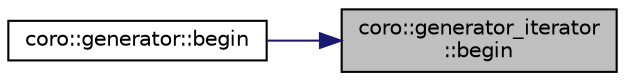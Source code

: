 digraph "coro::generator_iterator::begin"
{
 // LATEX_PDF_SIZE
  edge [fontname="Helvetica",fontsize="10",labelfontname="Helvetica",labelfontsize="10"];
  node [fontname="Helvetica",fontsize="10",shape=record];
  rankdir="RL";
  Node1 [label="coro::generator_iterator\l::begin",height=0.2,width=0.4,color="black", fillcolor="grey75", style="filled", fontcolor="black",tooltip="retrieve iterator to generator"];
  Node1 -> Node2 [dir="back",color="midnightblue",fontsize="10",style="solid",fontname="Helvetica"];
  Node2 [label="coro::generator::begin",height=0.2,width=0.4,color="black", fillcolor="white", style="filled",URL="$classcoro_1_1generator_ae5dcfd9dbf08124e282ea0de6f981a8b.html#ae5dcfd9dbf08124e282ea0de6f981a8b",tooltip="retrieve begin iterator"];
}
